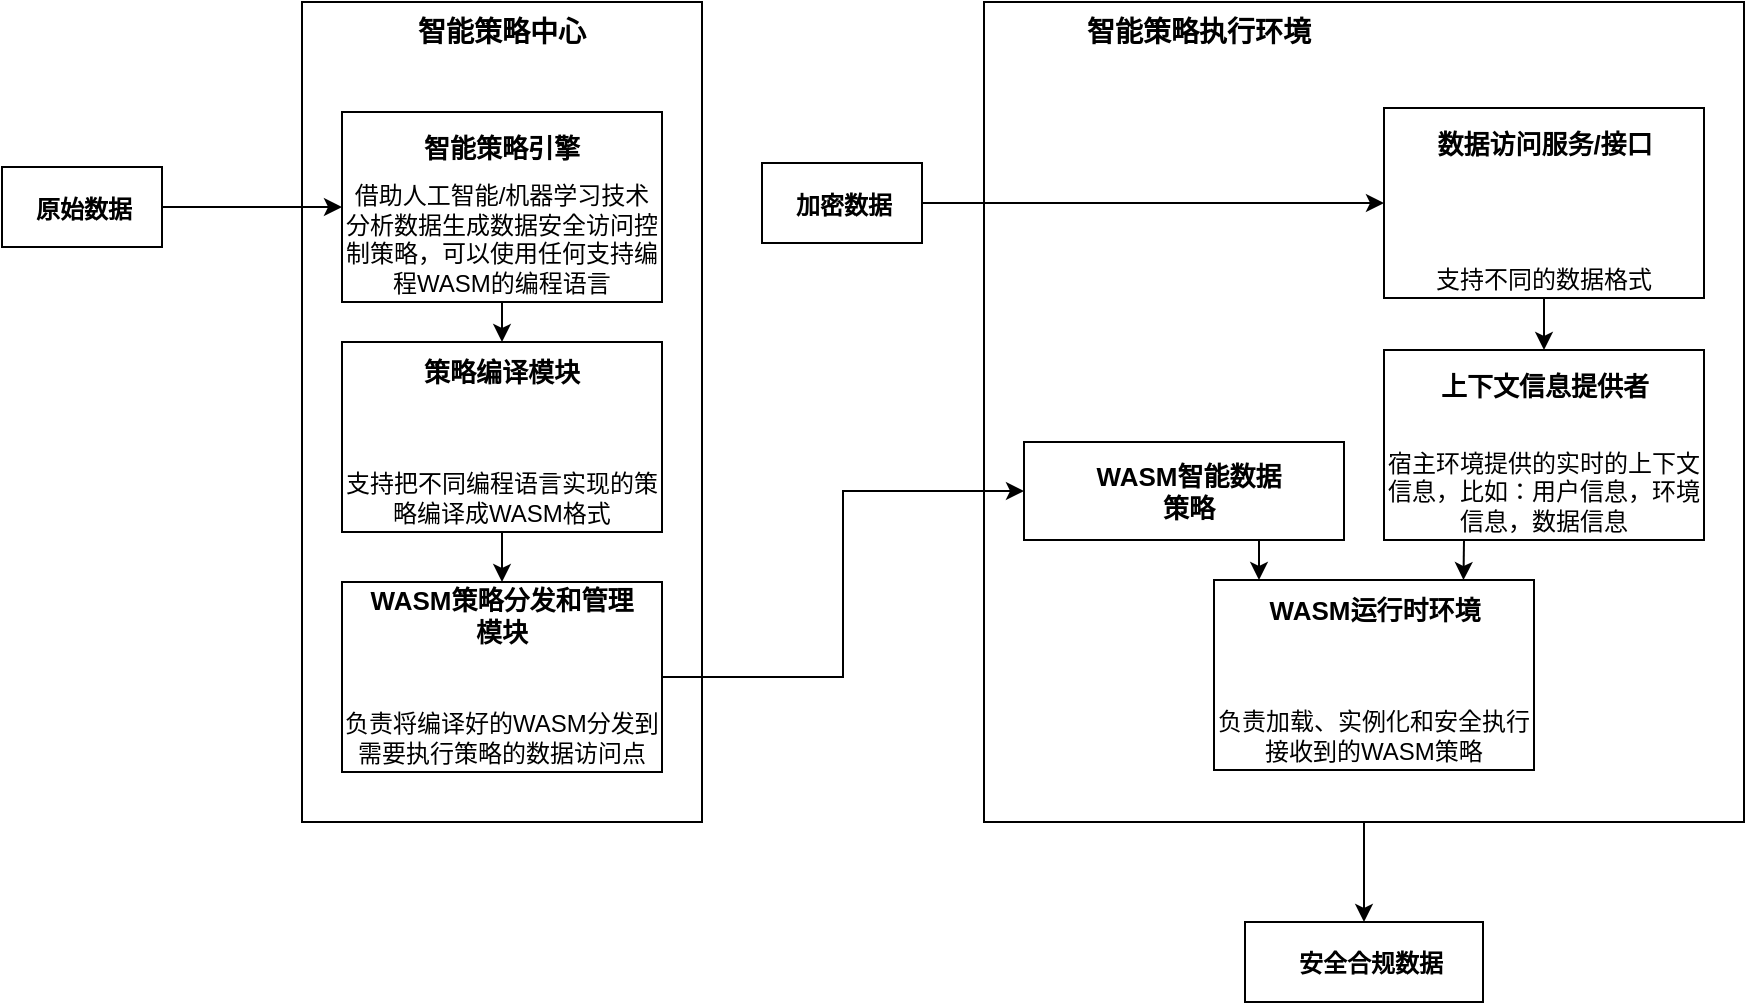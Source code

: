 <mxfile version="27.1.6" pages="3">
  <diagram name="arch" id="RCnvyBVjviqlg7Vbb6u8">
    <mxGraphModel dx="1554" dy="856" grid="1" gridSize="10" guides="1" tooltips="1" connect="1" arrows="1" fold="1" page="1" pageScale="1" pageWidth="2336" pageHeight="1654" math="0" shadow="0">
      <root>
        <mxCell id="0" />
        <mxCell id="1" parent="0" />
        <mxCell id="uTg2soy5fG2xS7olu24i-1" value="" style="rounded=0;whiteSpace=wrap;html=1;strokeWidth=1;fillColor=none;align=center;" parent="1" vertex="1">
          <mxGeometry x="360" y="490" width="200" height="410" as="geometry" />
        </mxCell>
        <mxCell id="uTg2soy5fG2xS7olu24i-2" value="&lt;b&gt;智能策略中心&lt;/b&gt;" style="text;html=1;align=center;verticalAlign=middle;whiteSpace=wrap;rounded=0;fontSize=14;" parent="1" vertex="1">
          <mxGeometry x="405.0" y="490" width="110" height="30" as="geometry" />
        </mxCell>
        <mxCell id="uTg2soy5fG2xS7olu24i-13" style="edgeStyle=orthogonalEdgeStyle;rounded=0;orthogonalLoop=1;jettySize=auto;html=1;exitX=0.5;exitY=1;exitDx=0;exitDy=0;entryX=0.5;entryY=0;entryDx=0;entryDy=0;" parent="1" source="uTg2soy5fG2xS7olu24i-3" target="uTg2soy5fG2xS7olu24i-6" edge="1">
          <mxGeometry relative="1" as="geometry" />
        </mxCell>
        <mxCell id="uTg2soy5fG2xS7olu24i-3" value="借助人工智能/机器学习技术分析数据生成数据安全访问控制策略，可以使用任何支持编程WASM的编程语言" style="rounded=0;whiteSpace=wrap;html=1;fillColor=none;verticalAlign=bottom;" parent="1" vertex="1">
          <mxGeometry x="380" y="545" width="160" height="95" as="geometry" />
        </mxCell>
        <mxCell id="uTg2soy5fG2xS7olu24i-4" value="&lt;font style=&quot;font-size: 13px;&quot;&gt;&lt;b style=&quot;&quot;&gt;智能策略引擎&lt;/b&gt;&lt;/font&gt;" style="text;html=1;align=center;verticalAlign=middle;whiteSpace=wrap;rounded=0;" parent="1" vertex="1">
          <mxGeometry x="415" y="548" width="90" height="30" as="geometry" />
        </mxCell>
        <mxCell id="uTg2soy5fG2xS7olu24i-16" style="edgeStyle=orthogonalEdgeStyle;rounded=0;orthogonalLoop=1;jettySize=auto;html=1;exitX=0.5;exitY=1;exitDx=0;exitDy=0;entryX=0.5;entryY=0;entryDx=0;entryDy=0;" parent="1" source="uTg2soy5fG2xS7olu24i-5" target="uTg2soy5fG2xS7olu24i-14" edge="1">
          <mxGeometry relative="1" as="geometry" />
        </mxCell>
        <mxCell id="uTg2soy5fG2xS7olu24i-5" value="支持把不同编程语言实现的策略编译成WASM格式" style="rounded=0;whiteSpace=wrap;html=1;fillColor=none;verticalAlign=bottom;" parent="1" vertex="1">
          <mxGeometry x="380" y="660" width="160" height="95" as="geometry" />
        </mxCell>
        <mxCell id="uTg2soy5fG2xS7olu24i-6" value="&lt;font style=&quot;font-size: 13px;&quot;&gt;&lt;b style=&quot;&quot;&gt;策略编译模块&lt;/b&gt;&lt;/font&gt;" style="text;html=1;align=center;verticalAlign=middle;whiteSpace=wrap;rounded=0;" parent="1" vertex="1">
          <mxGeometry x="415" y="660" width="90" height="30" as="geometry" />
        </mxCell>
        <mxCell id="uTg2soy5fG2xS7olu24i-7" value="" style="group" parent="1" vertex="1" connectable="0">
          <mxGeometry x="210" y="572.5" width="80" height="40" as="geometry" />
        </mxCell>
        <mxCell id="uTg2soy5fG2xS7olu24i-8" value="" style="group" parent="uTg2soy5fG2xS7olu24i-7" vertex="1" connectable="0">
          <mxGeometry width="80" height="40" as="geometry" />
        </mxCell>
        <mxCell id="uTg2soy5fG2xS7olu24i-9" value="" style="rounded=0;whiteSpace=wrap;html=1;strokeWidth=1;fillColor=none;align=center;" parent="uTg2soy5fG2xS7olu24i-8" vertex="1">
          <mxGeometry width="80" height="40" as="geometry" />
        </mxCell>
        <mxCell id="uTg2soy5fG2xS7olu24i-10" value="&lt;b&gt;原始数据&lt;/b&gt;" style="text;html=1;align=center;verticalAlign=middle;whiteSpace=wrap;rounded=0;" parent="uTg2soy5fG2xS7olu24i-8" vertex="1">
          <mxGeometry x="6" y="9" width="70" height="24" as="geometry" />
        </mxCell>
        <mxCell id="uTg2soy5fG2xS7olu24i-12" style="edgeStyle=orthogonalEdgeStyle;rounded=0;orthogonalLoop=1;jettySize=auto;html=1;exitX=1;exitY=0.5;exitDx=0;exitDy=0;entryX=0;entryY=0.5;entryDx=0;entryDy=0;" parent="1" source="uTg2soy5fG2xS7olu24i-9" target="uTg2soy5fG2xS7olu24i-3" edge="1">
          <mxGeometry relative="1" as="geometry">
            <mxPoint x="320" y="592.714" as="targetPoint" />
          </mxGeometry>
        </mxCell>
        <mxCell id="uTg2soy5fG2xS7olu24i-14" value="负责将编译好的WASM分发到需要执行策略的数据访问点" style="rounded=0;whiteSpace=wrap;html=1;fillColor=none;verticalAlign=bottom;" parent="1" vertex="1">
          <mxGeometry x="380" y="780" width="160" height="95" as="geometry" />
        </mxCell>
        <mxCell id="uTg2soy5fG2xS7olu24i-15" value="&lt;font style=&quot;font-size: 13px;&quot;&gt;&lt;b style=&quot;&quot;&gt;WASM策略分发和管理模块&lt;/b&gt;&lt;/font&gt;" style="text;html=1;align=center;verticalAlign=middle;whiteSpace=wrap;rounded=0;" parent="1" vertex="1">
          <mxGeometry x="390" y="782" width="140" height="30" as="geometry" />
        </mxCell>
        <mxCell id="uTg2soy5fG2xS7olu24i-49" style="edgeStyle=orthogonalEdgeStyle;rounded=0;orthogonalLoop=1;jettySize=auto;html=1;exitX=0.5;exitY=1;exitDx=0;exitDy=0;" parent="1" source="uTg2soy5fG2xS7olu24i-17" edge="1">
          <mxGeometry relative="1" as="geometry">
            <mxPoint x="891" y="950" as="targetPoint" />
          </mxGeometry>
        </mxCell>
        <mxCell id="uTg2soy5fG2xS7olu24i-17" value="" style="rounded=0;whiteSpace=wrap;html=1;strokeWidth=1;fillColor=none;align=center;" parent="1" vertex="1">
          <mxGeometry x="701" y="490" width="380" height="410" as="geometry" />
        </mxCell>
        <mxCell id="uTg2soy5fG2xS7olu24i-18" value="&lt;b&gt;智能策略执行环境&lt;/b&gt;" style="text;html=1;align=center;verticalAlign=middle;whiteSpace=wrap;rounded=0;fontSize=14;" parent="1" vertex="1">
          <mxGeometry x="746" y="490" width="125" height="30" as="geometry" />
        </mxCell>
        <mxCell id="uTg2soy5fG2xS7olu24i-34" style="edgeStyle=orthogonalEdgeStyle;rounded=0;orthogonalLoop=1;jettySize=auto;html=1;exitX=0.75;exitY=1;exitDx=0;exitDy=0;entryX=0;entryY=0;entryDx=0;entryDy=0;" parent="1" source="uTg2soy5fG2xS7olu24i-20" target="uTg2soy5fG2xS7olu24i-24" edge="1">
          <mxGeometry relative="1" as="geometry" />
        </mxCell>
        <mxCell id="uTg2soy5fG2xS7olu24i-20" value="" style="rounded=0;whiteSpace=wrap;html=1;fillColor=none;verticalAlign=bottom;" parent="1" vertex="1">
          <mxGeometry x="721" y="710" width="160" height="49" as="geometry" />
        </mxCell>
        <mxCell id="uTg2soy5fG2xS7olu24i-21" value="&lt;font style=&quot;font-size: 13px;&quot;&gt;&lt;b style=&quot;&quot;&gt;WASM智能数据策略&lt;/b&gt;&lt;/font&gt;" style="text;html=1;align=center;verticalAlign=middle;whiteSpace=wrap;rounded=0;" parent="1" vertex="1">
          <mxGeometry x="756" y="720" width="95" height="30" as="geometry" />
        </mxCell>
        <mxCell id="uTg2soy5fG2xS7olu24i-23" value="负责加载、实例化和安全执行接收到的WASM策略" style="rounded=0;whiteSpace=wrap;html=1;fillColor=none;verticalAlign=bottom;" parent="1" vertex="1">
          <mxGeometry x="816" y="779" width="160" height="95" as="geometry" />
        </mxCell>
        <mxCell id="uTg2soy5fG2xS7olu24i-24" value="&lt;font style=&quot;font-size: 13px;&quot;&gt;&lt;b style=&quot;&quot;&gt;WASM运行时环境&lt;/b&gt;&lt;/font&gt;" style="text;html=1;align=center;verticalAlign=middle;whiteSpace=wrap;rounded=0;" parent="1" vertex="1">
          <mxGeometry x="838.5" y="779" width="115" height="30" as="geometry" />
        </mxCell>
        <mxCell id="uTg2soy5fG2xS7olu24i-28" style="edgeStyle=orthogonalEdgeStyle;rounded=0;orthogonalLoop=1;jettySize=auto;html=1;exitX=1;exitY=0.5;exitDx=0;exitDy=0;entryX=0;entryY=0.5;entryDx=0;entryDy=0;" parent="1" source="uTg2soy5fG2xS7olu24i-14" target="uTg2soy5fG2xS7olu24i-20" edge="1">
          <mxGeometry relative="1" as="geometry" />
        </mxCell>
        <mxCell id="uTg2soy5fG2xS7olu24i-32" value="宿主环境提供的实时的上下文信息，比如：用户信息，环境信息，数据信息" style="rounded=0;whiteSpace=wrap;html=1;fillColor=none;verticalAlign=bottom;" parent="1" vertex="1">
          <mxGeometry x="901" y="664" width="160" height="95" as="geometry" />
        </mxCell>
        <mxCell id="uTg2soy5fG2xS7olu24i-33" value="&lt;font style=&quot;font-size: 13px;&quot;&gt;&lt;b style=&quot;&quot;&gt;上下文信息提供者&lt;/b&gt;&lt;/font&gt;" style="text;html=1;align=center;verticalAlign=middle;whiteSpace=wrap;rounded=0;" parent="1" vertex="1">
          <mxGeometry x="923.5" y="667" width="115" height="30" as="geometry" />
        </mxCell>
        <mxCell id="uTg2soy5fG2xS7olu24i-35" style="edgeStyle=orthogonalEdgeStyle;rounded=0;orthogonalLoop=1;jettySize=auto;html=1;exitX=0.25;exitY=1;exitDx=0;exitDy=0;entryX=0.889;entryY=0;entryDx=0;entryDy=0;entryPerimeter=0;" parent="1" source="uTg2soy5fG2xS7olu24i-32" target="uTg2soy5fG2xS7olu24i-24" edge="1">
          <mxGeometry relative="1" as="geometry" />
        </mxCell>
        <mxCell id="uTg2soy5fG2xS7olu24i-37" value="" style="group" parent="1" vertex="1" connectable="0">
          <mxGeometry x="590" y="570.5" width="80" height="40" as="geometry" />
        </mxCell>
        <mxCell id="uTg2soy5fG2xS7olu24i-38" value="" style="group" parent="uTg2soy5fG2xS7olu24i-37" vertex="1" connectable="0">
          <mxGeometry width="80" height="40" as="geometry" />
        </mxCell>
        <mxCell id="uTg2soy5fG2xS7olu24i-39" value="" style="rounded=0;whiteSpace=wrap;html=1;strokeWidth=1;fillColor=none;align=center;" parent="uTg2soy5fG2xS7olu24i-38" vertex="1">
          <mxGeometry width="80" height="40" as="geometry" />
        </mxCell>
        <mxCell id="uTg2soy5fG2xS7olu24i-40" value="&lt;b&gt;加密数据&lt;/b&gt;" style="text;html=1;align=center;verticalAlign=middle;whiteSpace=wrap;rounded=0;" parent="uTg2soy5fG2xS7olu24i-38" vertex="1">
          <mxGeometry x="6" y="9" width="70" height="24" as="geometry" />
        </mxCell>
        <mxCell id="uTg2soy5fG2xS7olu24i-44" style="edgeStyle=orthogonalEdgeStyle;rounded=0;orthogonalLoop=1;jettySize=auto;html=1;exitX=0.5;exitY=1;exitDx=0;exitDy=0;entryX=0.5;entryY=0;entryDx=0;entryDy=0;" parent="1" source="uTg2soy5fG2xS7olu24i-42" target="uTg2soy5fG2xS7olu24i-32" edge="1">
          <mxGeometry relative="1" as="geometry" />
        </mxCell>
        <mxCell id="uTg2soy5fG2xS7olu24i-42" value="支持不同的数据格式" style="rounded=0;whiteSpace=wrap;html=1;fillColor=none;verticalAlign=bottom;" parent="1" vertex="1">
          <mxGeometry x="901" y="543" width="160" height="95" as="geometry" />
        </mxCell>
        <mxCell id="uTg2soy5fG2xS7olu24i-43" value="&lt;font style=&quot;font-size: 13px;&quot;&gt;&lt;b style=&quot;&quot;&gt;数据访问服务/接口&lt;/b&gt;&lt;/font&gt;" style="text;html=1;align=center;verticalAlign=middle;whiteSpace=wrap;rounded=0;" parent="1" vertex="1">
          <mxGeometry x="923.5" y="546" width="115" height="30" as="geometry" />
        </mxCell>
        <mxCell id="uTg2soy5fG2xS7olu24i-47" style="edgeStyle=orthogonalEdgeStyle;rounded=0;orthogonalLoop=1;jettySize=auto;html=1;exitX=1;exitY=0.5;exitDx=0;exitDy=0;entryX=0;entryY=0.5;entryDx=0;entryDy=0;" parent="1" source="uTg2soy5fG2xS7olu24i-39" target="uTg2soy5fG2xS7olu24i-42" edge="1">
          <mxGeometry relative="1" as="geometry">
            <mxPoint x="721" y="590.5" as="targetPoint" />
          </mxGeometry>
        </mxCell>
        <mxCell id="uTg2soy5fG2xS7olu24i-50" value="" style="rounded=0;whiteSpace=wrap;html=1;strokeWidth=1;fillColor=none;align=center;" parent="1" vertex="1">
          <mxGeometry x="831.5" y="950" width="119" height="40" as="geometry" />
        </mxCell>
        <mxCell id="uTg2soy5fG2xS7olu24i-51" value="&lt;b&gt;安全合规数据&lt;/b&gt;" style="text;html=1;align=center;verticalAlign=middle;whiteSpace=wrap;rounded=0;" parent="1" vertex="1">
          <mxGeometry x="837.5" y="959" width="113" height="24" as="geometry" />
        </mxCell>
      </root>
    </mxGraphModel>
  </diagram>
  <diagram id="YF3lw8RxD5TamGibBaOt" name="overview">
    <mxGraphModel dx="1554" dy="856" grid="1" gridSize="10" guides="1" tooltips="1" connect="1" arrows="1" fold="1" page="1" pageScale="1" pageWidth="2336" pageHeight="1654" math="0" shadow="0">
      <root>
        <mxCell id="0" />
        <mxCell id="1" parent="0" />
        <mxCell id="sM5s5a9DACbF24x5BrH0-2" value="&lt;div&gt;&lt;div&gt;@startuml&lt;/div&gt;&lt;div&gt;actor &quot;用户/应用&quot; as Client&lt;/div&gt;&lt;div&gt;&lt;br&gt;&lt;/div&gt;&lt;div&gt;rectangle &quot;智能策略中心&quot; {&lt;/div&gt;&lt;div&gt;&amp;nbsp; component &quot;智能策略引擎&quot; as SPE&lt;/div&gt;&lt;div&gt;&amp;nbsp; component &quot;策略编译/转换模块&quot; as PCCM&lt;/div&gt;&lt;div&gt;&amp;nbsp; component &quot;WASM策略分发与管理模块&quot; as WPDM&lt;/div&gt;&lt;div&gt;&lt;br&gt;&lt;/div&gt;&lt;div&gt;&amp;nbsp; SPE --&amp;gt; PCCM : 输出策略/规则&lt;/div&gt;&lt;div&gt;&amp;nbsp; PCCM --&amp;gt; WPDM : 输出策略WASM模块&lt;/div&gt;&lt;div&gt;}&lt;/div&gt;&lt;div&gt;&lt;br&gt;&lt;/div&gt;&lt;div&gt;cloud &quot;异构分布式环境&quot; {&lt;/div&gt;&lt;div&gt;&amp;nbsp; node &quot;数据访问节点 N&quot; as DAN_N {&lt;/div&gt;&lt;div&gt;&amp;nbsp; &amp;nbsp; component &quot;数据访问服务/接口&quot; as DAS_N&lt;/div&gt;&lt;div&gt;&amp;nbsp; &amp;nbsp; component &quot;WASM运行时环境&quot; as WRTE_N&lt;/div&gt;&lt;div&gt;&amp;nbsp; &amp;nbsp; component &quot;策略WASM模块缓存&quot; as PWMC_N&lt;/div&gt;&lt;div&gt;&amp;nbsp; &amp;nbsp; component &quot;上下文信息提供者&quot; as CP_N&lt;/div&gt;&lt;div&gt;&lt;br&gt;&lt;/div&gt;&lt;div&gt;&amp;nbsp; &amp;nbsp; DAS_N --&amp;gt; WRTE_N : 调用WASM执行策略&lt;/div&gt;&lt;div&gt;&amp;nbsp; &amp;nbsp; WRTE_N --&amp;gt; PWMC_N : 加载/缓存模块&lt;/div&gt;&lt;div&gt;&amp;nbsp; &amp;nbsp; CP_N --&amp;gt; WRTE_N : 提供上下文信息 (Import)&lt;/div&gt;&lt;div&gt;&amp;nbsp; }&lt;/div&gt;&lt;div&gt;&lt;br&gt;&lt;/div&gt;&lt;div&gt;&amp;nbsp; node &quot;数据访问节点 M&quot; as DAN_M {&lt;/div&gt;&lt;div&gt;&amp;nbsp; &amp;nbsp; component &quot;数据访问服务/接口&quot; as DAS_M&lt;/div&gt;&lt;div&gt;&amp;nbsp; &amp;nbsp; component &quot;WASM运行时环境&quot; as WRTE_M&lt;/div&gt;&lt;div&gt;&amp;nbsp; &amp;nbsp; component &quot;策略WASM模块缓存&quot; as PWMC_M&lt;/div&gt;&lt;div&gt;&amp;nbsp; &amp;nbsp; component &quot;上下文信息提供者&quot; as CP_M&lt;/div&gt;&lt;div&gt;&lt;br&gt;&lt;/div&gt;&lt;div&gt;&amp;nbsp; &amp;nbsp; DAS_M --&amp;gt; WRTE_M : 调用WASM执行策略&lt;/div&gt;&lt;div&gt;&amp;nbsp; &amp;nbsp; WRTE_M --&amp;gt; PWMC_M : 加载/缓存模块&lt;/div&gt;&lt;div&gt;&amp;nbsp; &amp;nbsp; CP_M --&amp;gt; WRTE_M : 提供上下文信息 (Import)&lt;/div&gt;&lt;div&gt;&amp;nbsp; }&lt;/div&gt;&lt;div&gt;&lt;br&gt;&lt;/div&gt;&lt;div&gt;&amp;nbsp; WPDM --&amp;gt; DAN_N : 分发/管理策略WASM模块&lt;/div&gt;&lt;div&gt;&amp;nbsp; WPDM --&amp;gt; DAN_M : 分发/管理策略WASM模块&lt;/div&gt;&lt;div&gt;}&lt;/div&gt;&lt;div&gt;&lt;br&gt;&lt;/div&gt;&lt;div&gt;database &quot;数据存储&quot; as DS&lt;/div&gt;&lt;div&gt;&lt;br&gt;&lt;/div&gt;&lt;div&gt;DAS_N --&amp;gt; DS : 访问数据&lt;/div&gt;&lt;div&gt;DAS_M --&amp;gt; DS : 访问数据&lt;/div&gt;&lt;div&gt;&lt;br&gt;&lt;/div&gt;&lt;div&gt;Client --&amp;gt; DAS_N : 数据访问请求&lt;/div&gt;&lt;div&gt;Client --&amp;gt; DAS_M : 数据访问请求&lt;/div&gt;&lt;div&gt;@enduml&lt;/div&gt;&lt;/div&gt;&lt;div&gt;&lt;br&gt;&lt;/div&gt;" style="text;html=1;align=left;verticalAlign=middle;whiteSpace=wrap;rounded=0;" parent="1" vertex="1">
          <mxGeometry x="500" y="380" width="300" height="750" as="geometry" />
        </mxCell>
      </root>
    </mxGraphModel>
  </diagram>
  <diagram id="xHMs-q8ewHIcJGqGCTo_" name="smart policy execution">
    <mxGraphModel dx="1554" dy="856" grid="1" gridSize="10" guides="1" tooltips="1" connect="1" arrows="1" fold="1" page="1" pageScale="1" pageWidth="2336" pageHeight="1654" math="0" shadow="0">
      <root>
        <mxCell id="0" />
        <mxCell id="1" parent="0" />
      </root>
    </mxGraphModel>
  </diagram>
</mxfile>
